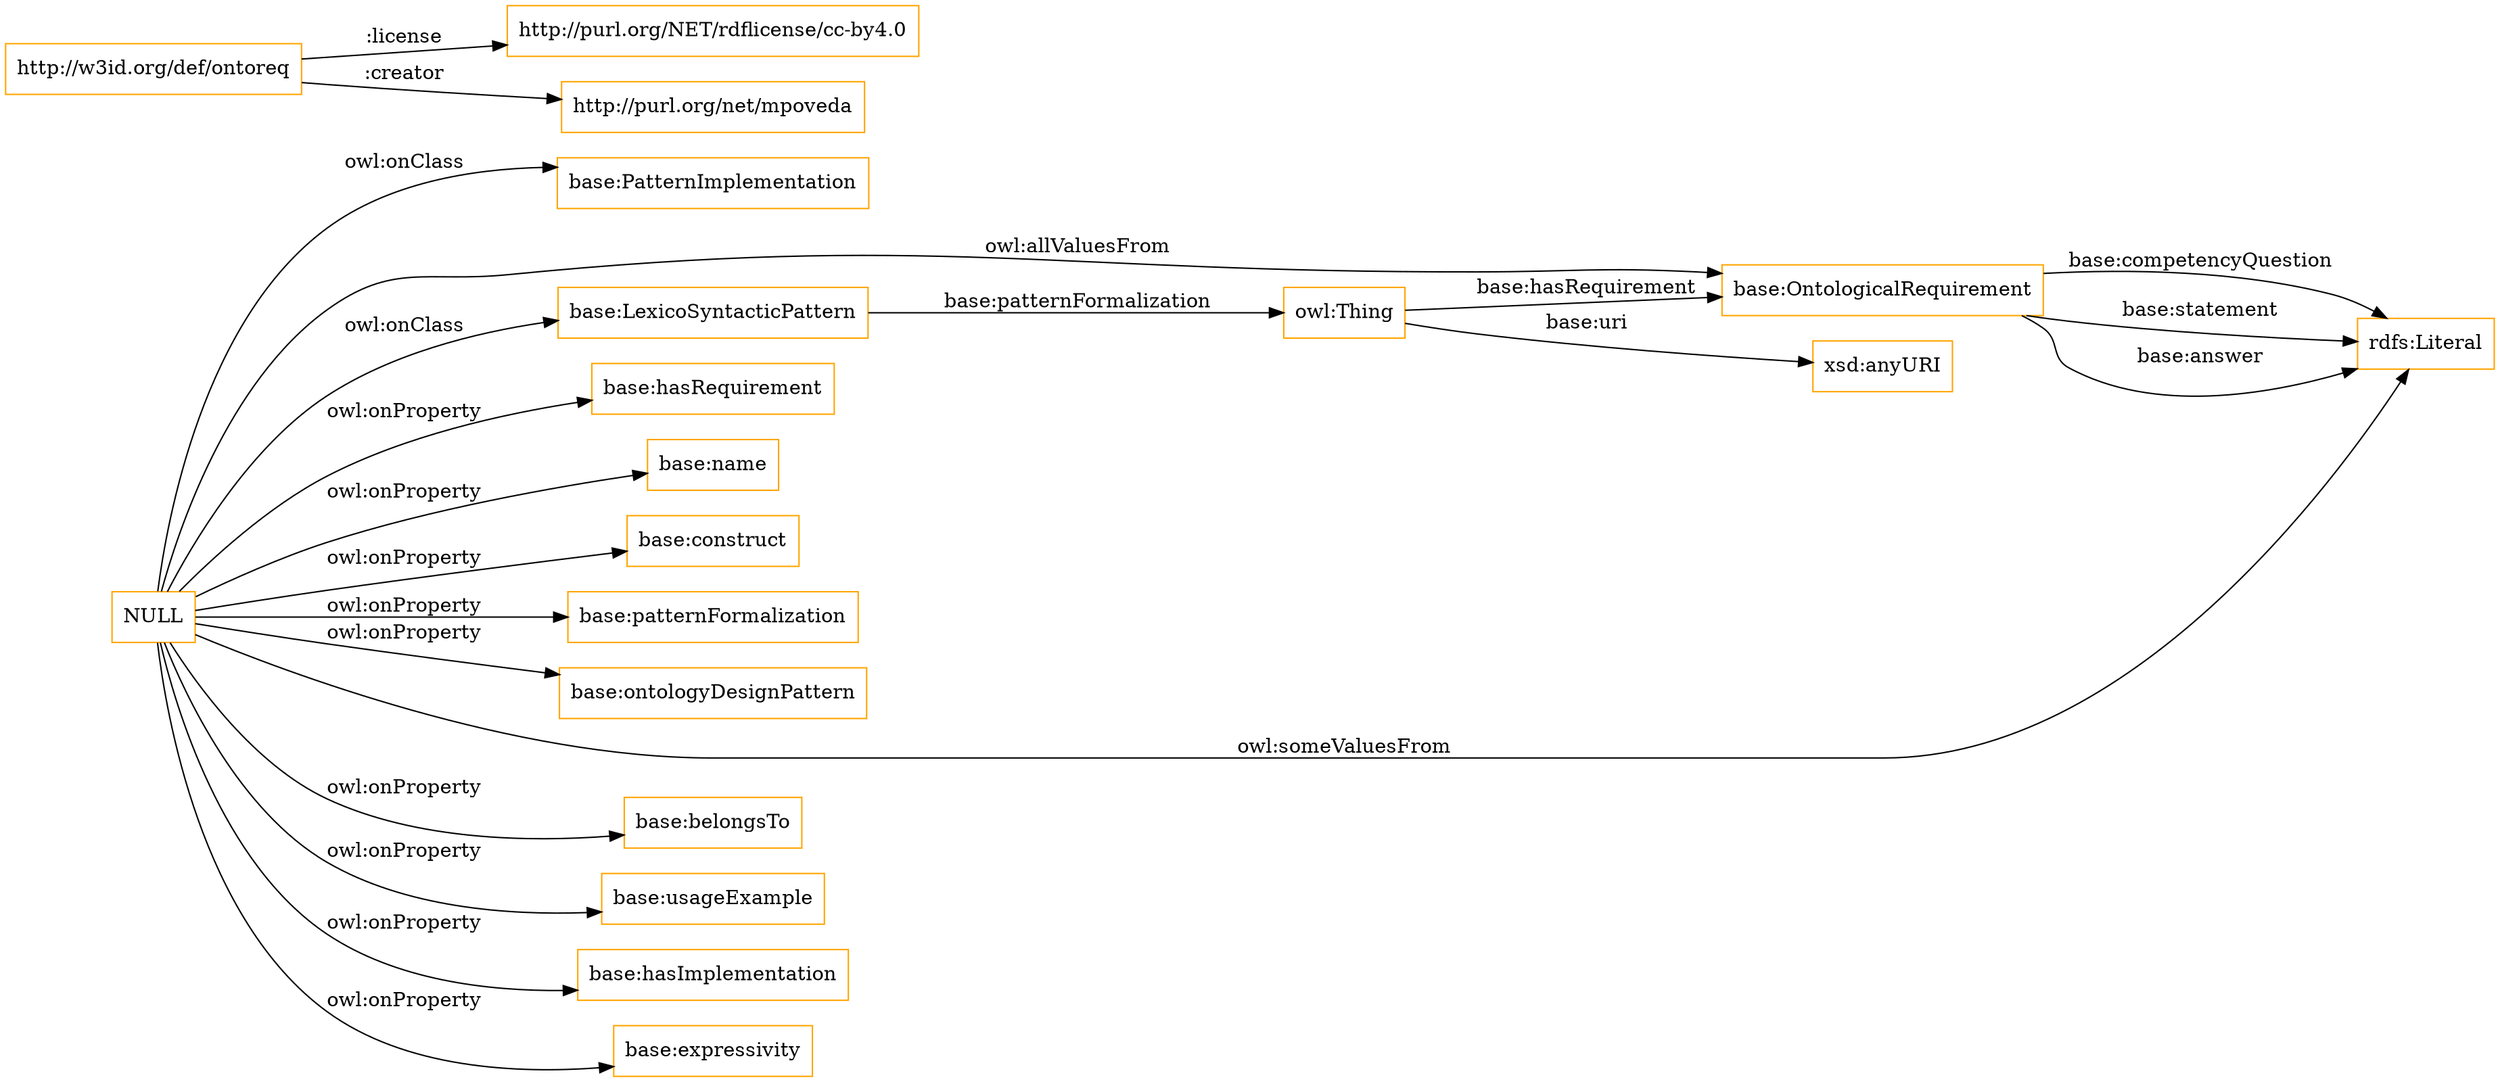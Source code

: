 digraph ar2dtool_diagram { 
rankdir=LR;
size="1501"
node [shape = rectangle, color="orange"]; "base:PatternImplementation" "base:OntologicalRequirement" "base:LexicoSyntacticPattern" ; /*classes style*/
	"http://w3id.org/def/ontoreq" -> "http://purl.org/NET/rdflicense/cc-by4.0" [ label = ":license" ];
	"http://w3id.org/def/ontoreq" -> "http://purl.org/net/mpoveda" [ label = ":creator" ];
	"NULL" -> "base:hasRequirement" [ label = "owl:onProperty" ];
	"NULL" -> "base:name" [ label = "owl:onProperty" ];
	"NULL" -> "base:construct" [ label = "owl:onProperty" ];
	"NULL" -> "base:patternFormalization" [ label = "owl:onProperty" ];
	"NULL" -> "base:ontologyDesignPattern" [ label = "owl:onProperty" ];
	"NULL" -> "rdfs:Literal" [ label = "owl:someValuesFrom" ];
	"NULL" -> "base:belongsTo" [ label = "owl:onProperty" ];
	"NULL" -> "base:usageExample" [ label = "owl:onProperty" ];
	"NULL" -> "base:PatternImplementation" [ label = "owl:onClass" ];
	"NULL" -> "base:OntologicalRequirement" [ label = "owl:allValuesFrom" ];
	"NULL" -> "base:hasImplementation" [ label = "owl:onProperty" ];
	"NULL" -> "base:expressivity" [ label = "owl:onProperty" ];
	"NULL" -> "base:LexicoSyntacticPattern" [ label = "owl:onClass" ];
	"owl:Thing" -> "base:OntologicalRequirement" [ label = "base:hasRequirement" ];
	"base:LexicoSyntacticPattern" -> "owl:Thing" [ label = "base:patternFormalization" ];
	"base:OntologicalRequirement" -> "rdfs:Literal" [ label = "base:competencyQuestion" ];
	"base:OntologicalRequirement" -> "rdfs:Literal" [ label = "base:statement" ];
	"owl:Thing" -> "xsd:anyURI" [ label = "base:uri" ];
	"base:OntologicalRequirement" -> "rdfs:Literal" [ label = "base:answer" ];

}
